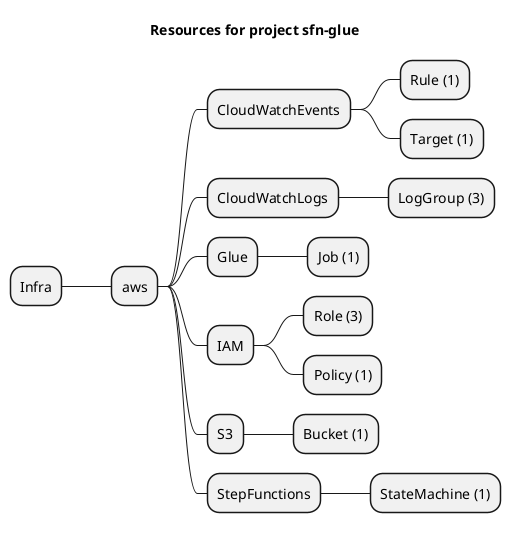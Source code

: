 @startmindmap
title Resources for project sfn-glue
skinparam monochrome true
+ Infra
++ aws
+++ CloudWatchEvents
++++ Rule (1)
++++ Target (1)
+++ CloudWatchLogs
++++ LogGroup (3)
+++ Glue
++++ Job (1)
+++ IAM
++++ Role (3)
++++ Policy (1)
+++ S3
++++ Bucket (1)
+++ StepFunctions
++++ StateMachine (1)
@endmindmap